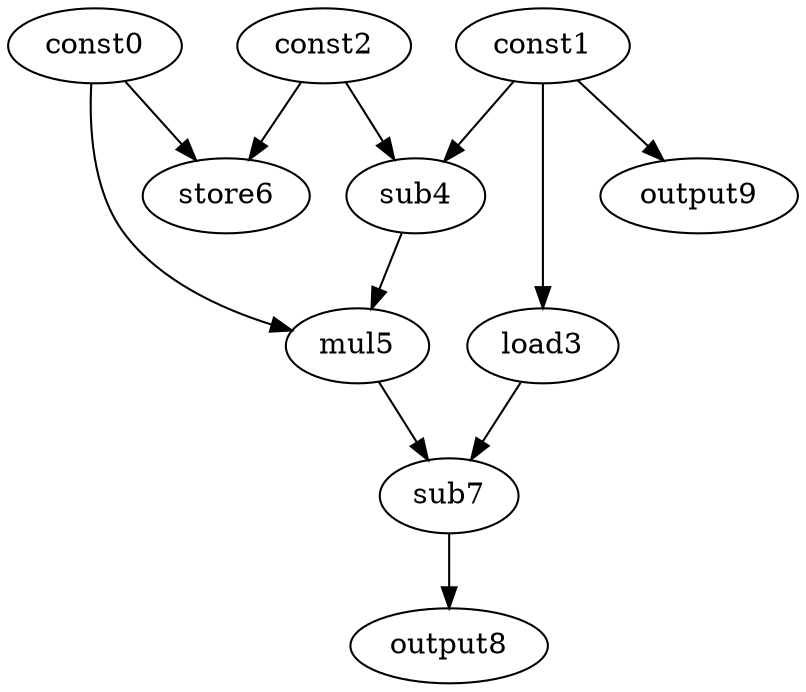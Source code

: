 digraph G { 
const0[opcode=const]; 
const1[opcode=const]; 
const2[opcode=const]; 
load3[opcode=load]; 
sub4[opcode=sub]; 
mul5[opcode=mul]; 
store6[opcode=store]; 
sub7[opcode=sub]; 
output8[opcode=output]; 
output9[opcode=output]; 
const1->load3[operand=0];
const1->sub4[operand=0];
const2->sub4[operand=1];
const0->store6[operand=0];
const2->store6[operand=1];
const1->output9[operand=0];
const0->mul5[operand=0];
sub4->mul5[operand=1];
load3->sub7[operand=0];
mul5->sub7[operand=1];
sub7->output8[operand=0];
}
